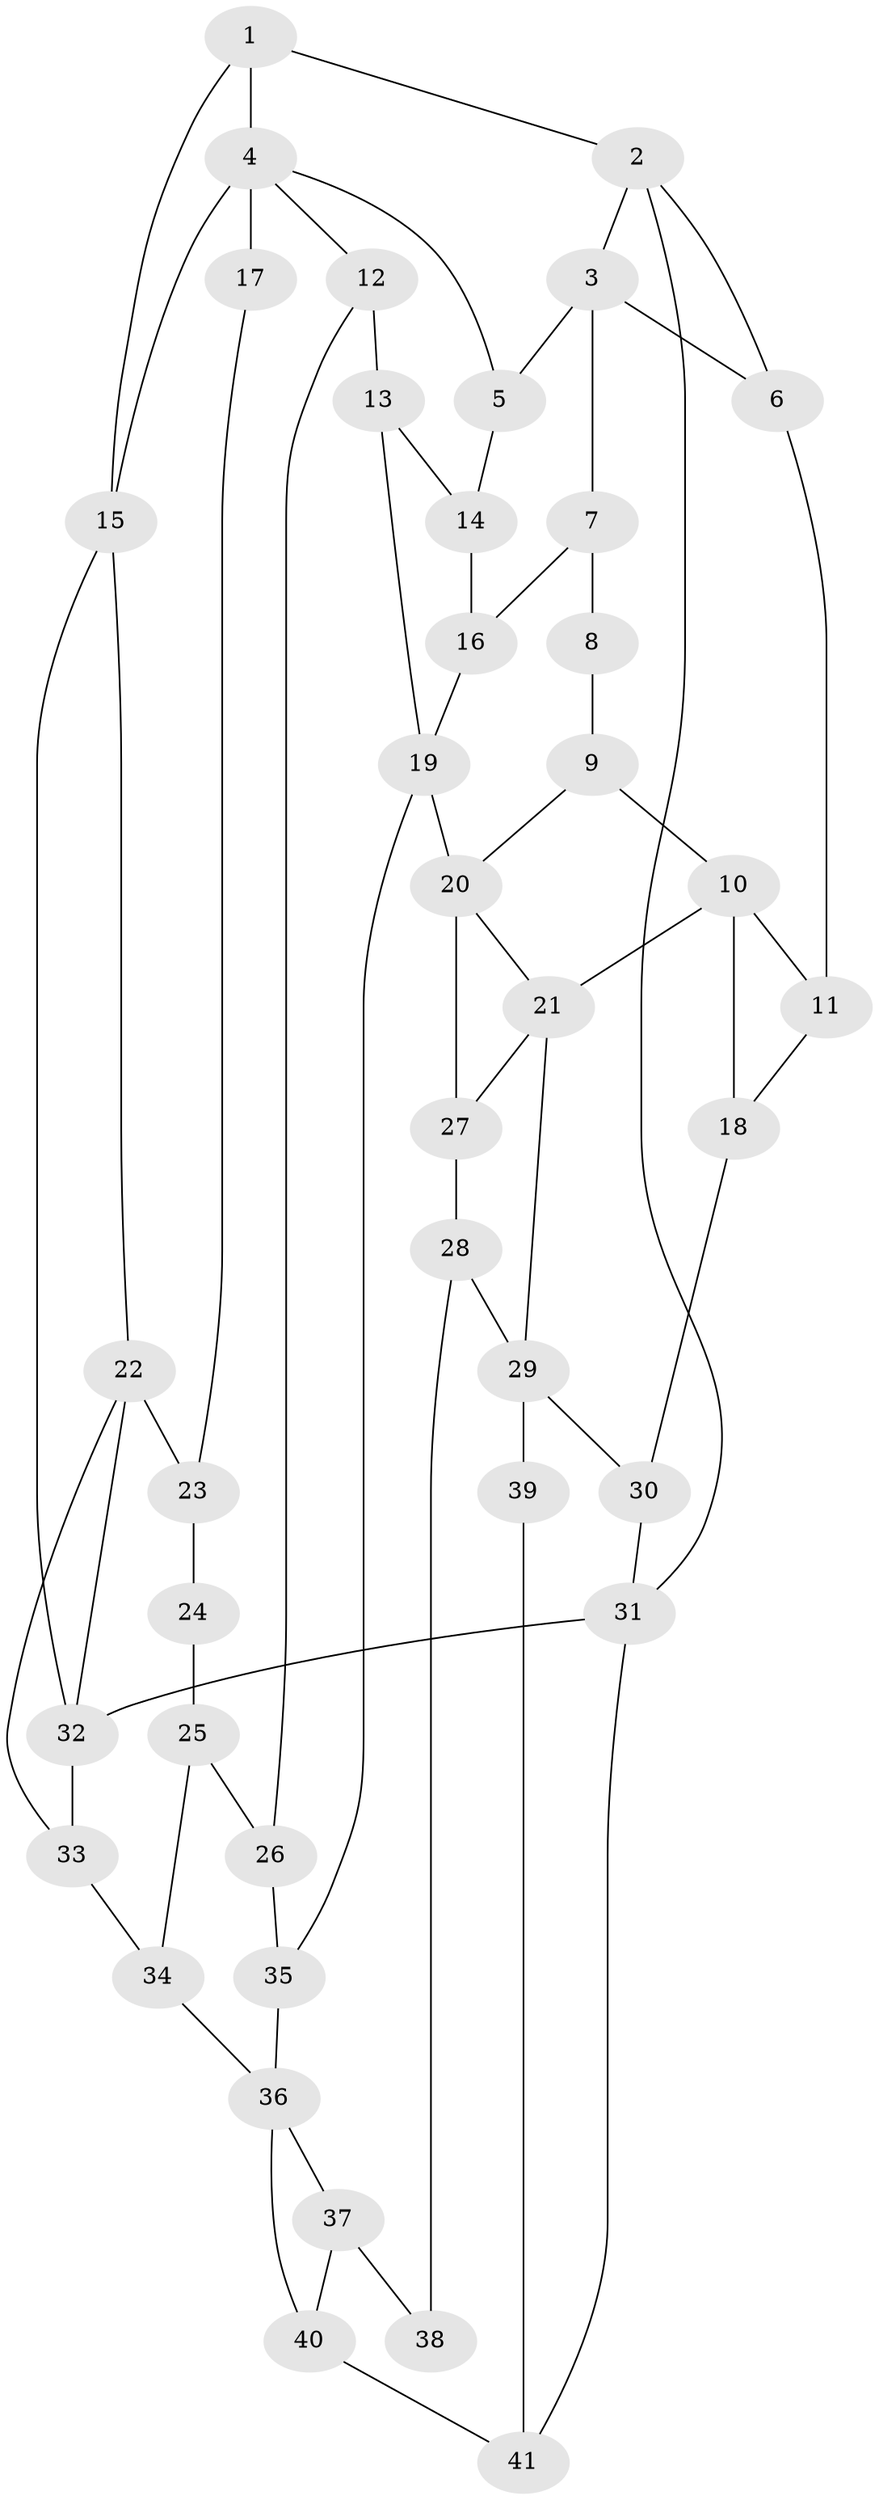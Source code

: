 // original degree distribution, {3: 0.024691358024691357, 6: 0.25925925925925924, 4: 0.2962962962962963, 5: 0.41975308641975306}
// Generated by graph-tools (version 1.1) at 2025/38/03/09/25 02:38:28]
// undirected, 41 vertices, 66 edges
graph export_dot {
graph [start="1"]
  node [color=gray90,style=filled];
  1;
  2;
  3;
  4;
  5;
  6;
  7;
  8;
  9;
  10;
  11;
  12;
  13;
  14;
  15;
  16;
  17;
  18;
  19;
  20;
  21;
  22;
  23;
  24;
  25;
  26;
  27;
  28;
  29;
  30;
  31;
  32;
  33;
  34;
  35;
  36;
  37;
  38;
  39;
  40;
  41;
  1 -- 2 [weight=1.0];
  1 -- 4 [weight=1.0];
  1 -- 15 [weight=1.0];
  2 -- 3 [weight=1.0];
  2 -- 6 [weight=1.0];
  2 -- 31 [weight=1.0];
  3 -- 5 [weight=1.0];
  3 -- 6 [weight=1.0];
  3 -- 7 [weight=2.0];
  4 -- 5 [weight=1.0];
  4 -- 12 [weight=1.0];
  4 -- 15 [weight=1.0];
  4 -- 17 [weight=2.0];
  5 -- 14 [weight=1.0];
  6 -- 11 [weight=1.0];
  7 -- 8 [weight=2.0];
  7 -- 16 [weight=1.0];
  8 -- 9 [weight=2.0];
  9 -- 10 [weight=2.0];
  9 -- 20 [weight=1.0];
  10 -- 11 [weight=1.0];
  10 -- 18 [weight=1.0];
  10 -- 21 [weight=2.0];
  11 -- 18 [weight=1.0];
  12 -- 13 [weight=1.0];
  12 -- 26 [weight=1.0];
  13 -- 14 [weight=1.0];
  13 -- 19 [weight=1.0];
  14 -- 16 [weight=1.0];
  15 -- 22 [weight=1.0];
  15 -- 32 [weight=1.0];
  16 -- 19 [weight=1.0];
  17 -- 23 [weight=1.0];
  18 -- 30 [weight=1.0];
  19 -- 20 [weight=2.0];
  19 -- 35 [weight=2.0];
  20 -- 21 [weight=1.0];
  20 -- 27 [weight=1.0];
  21 -- 27 [weight=1.0];
  21 -- 29 [weight=1.0];
  22 -- 23 [weight=2.0];
  22 -- 32 [weight=1.0];
  22 -- 33 [weight=2.0];
  23 -- 24 [weight=2.0];
  24 -- 25 [weight=1.0];
  25 -- 26 [weight=1.0];
  25 -- 34 [weight=1.0];
  26 -- 35 [weight=1.0];
  27 -- 28 [weight=1.0];
  28 -- 29 [weight=2.0];
  28 -- 38 [weight=2.0];
  29 -- 30 [weight=1.0];
  29 -- 39 [weight=2.0];
  30 -- 31 [weight=1.0];
  31 -- 32 [weight=1.0];
  31 -- 41 [weight=1.0];
  32 -- 33 [weight=1.0];
  33 -- 34 [weight=2.0];
  34 -- 36 [weight=2.0];
  35 -- 36 [weight=2.0];
  36 -- 37 [weight=1.0];
  36 -- 40 [weight=1.0];
  37 -- 38 [weight=1.0];
  37 -- 40 [weight=1.0];
  39 -- 41 [weight=1.0];
  40 -- 41 [weight=1.0];
}
